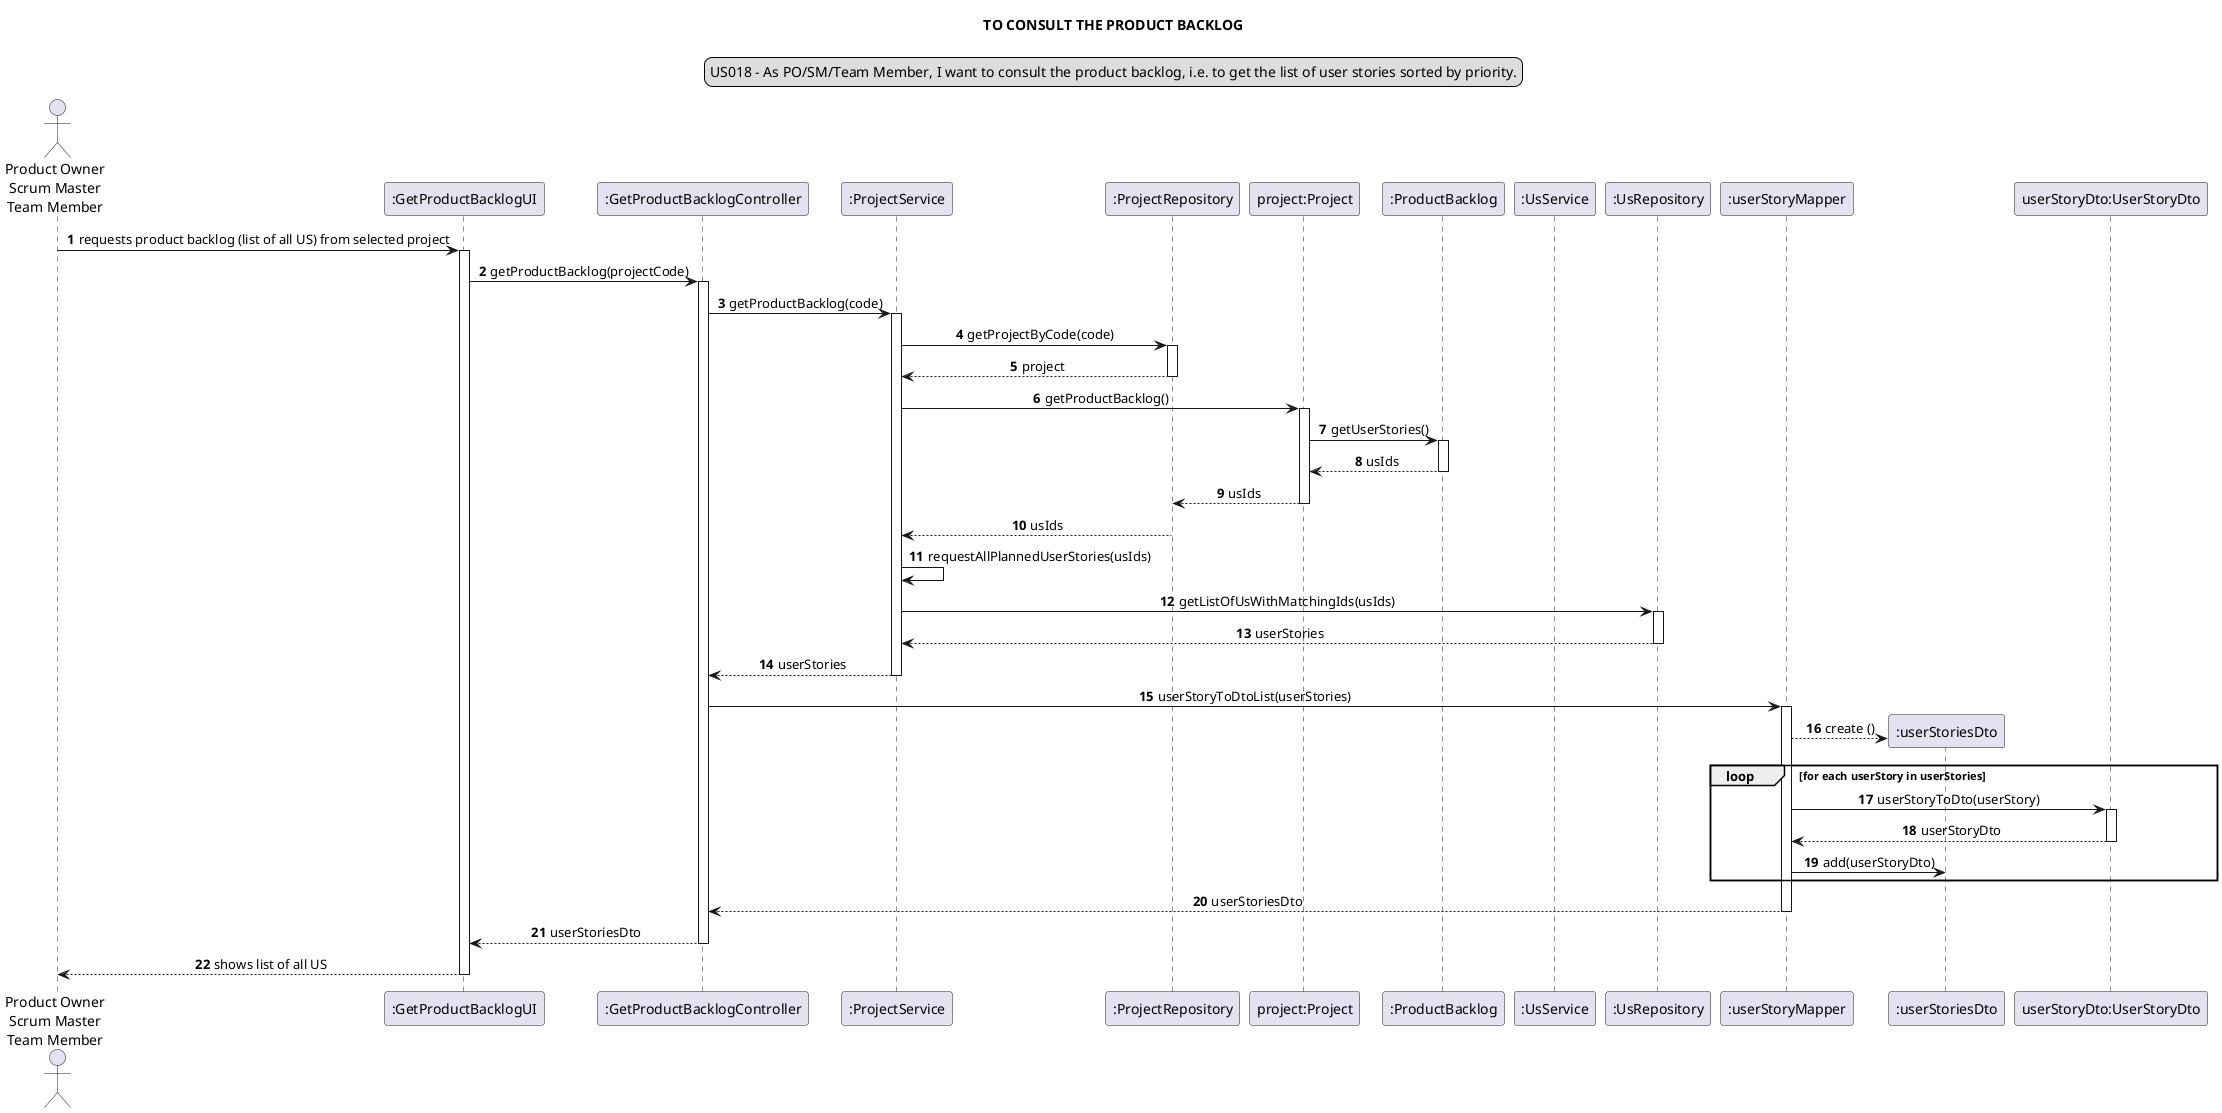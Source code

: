 @startuml
skinparam sequenceMessageAlign center
title TO CONSULT THE PRODUCT BACKLOG
legend top
US018 - As PO/SM/Team Member, I want to consult the product backlog, i.e. to get the list of user stories sorted by priority.
end legend
autonumber

actor "Product Owner\nScrum Master\nTeam Member" as actor
participant ":GetProductBacklogUI" as ui
participant ":GetProductBacklogController" as controller
participant ":ProjectService" as pservice
participant ":ProjectRepository" as prepo
participant "project:Project" as project
participant ":ProductBacklog" as backlog
participant ":UsService" as uservice
participant ":UsRepository" as usrep
participant ":userStoryMapper" as usmapper
participant ":userStoriesDto" as userStoriesDto
participant "userStoryDto:UserStoryDto" as userStoryDto



actor -> ui: requests product backlog (list of all US) from selected project
activate ui
ui -> controller: getProductBacklog(projectCode)
activate controller
controller -> pservice: getProductBacklog(code)
activate pservice
pservice -> prepo: getProjectByCode(code)
activate prepo
prepo --> pservice : project
deactivate prepo
pservice -> project: getProductBacklog()
activate project
project -> backlog: getUserStories()
activate backlog
backlog --> project: usIds
deactivate backlog
project --> prepo: usIds
deactivate project
prepo --> pservice: usIds


pservice -> pservice : requestAllPlannedUserStories(usIds)

pservice -> usrep : getListOfUsWithMatchingIds(usIds)
activate usrep
usrep --> pservice : userStories
deactivate usrep
pservice --> controller : userStories
deactivate pservice
controller -> usmapper: userStoryToDtoList(userStories)
activate usmapper
create "userStoriesDto"
usmapper --> userStoriesDto: create ()
loop for each userStory in userStories
usmapper -> userStoryDto:  userStoryToDto(userStory)
activate userStoryDto
userStoryDto --> usmapper : userStoryDto
deactivate userStoryDto

usmapper -> userStoriesDto: add(userStoryDto)


end loop
usmapper --> controller :userStoriesDto
deactivate usmapper

deactivate uservice
deactivate pservice
controller --> ui : userStoriesDto
deactivate controller

ui --> actor: shows list of all US
deactivate ui
@enduml